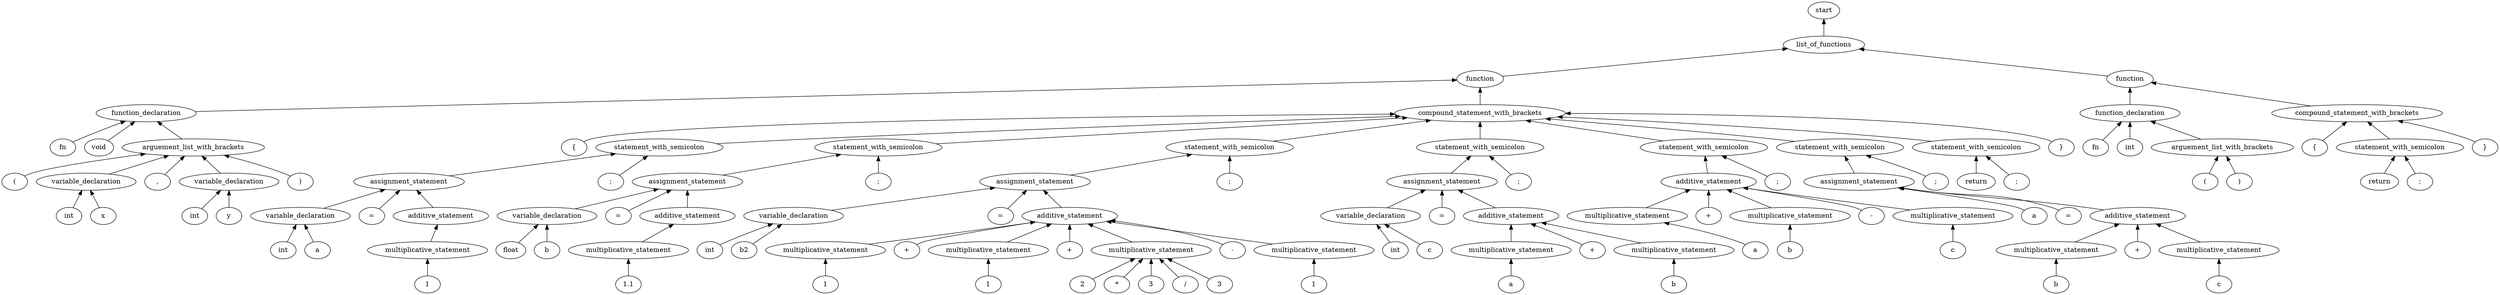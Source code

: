 digraph G {
edge [dir="back"]
114 [label="start"]
114 -> 100
100 [label="list_of_functions"]
100 -> 99
99 [label="function"]
99 -> 13
13 [label="function_declaration"]
13 -> 0
0 [label="fn"]
13 -> 1
1 [label="void"]
13 -> 6
6 [label="arguement_list_with_brackets"]
6 -> 2
2 [label="("]
6 -> 5
5 [label="variable_declaration"]
5 -> 3
3 [label="int"]
5 -> 4
4 [label="x"]
6 -> 7
7 [label=","]
6 -> 10
10 [label="variable_declaration"]
10 -> 8
8 [label="int"]
10 -> 9
9 [label="y"]
6 -> 11
11 [label=")"]
99 -> 25
25 [label="compound_statement_with_brackets"]
25 -> 14
14 [label="{"]
25 -> 24
24 [label="statement_with_semicolon"]
24 -> 23
23 [label="assignment_statement"]
23 -> 17
17 [label="variable_declaration"]
17 -> 15
15 [label="int"]
17 -> 16
16 [label="a"]
23 -> 18
18 [label="="]
23 -> 22
22 [label="additive_statement"]
22 -> 20
20 [label="multiplicative_statement"]
20 -> 19
19 [label="1"]
24 -> 21
21 [label=";"]
25 -> 35
35 [label="statement_with_semicolon"]
35 -> 34
34 [label="assignment_statement"]
34 -> 28
28 [label="variable_declaration"]
28 -> 26
26 [label="float"]
28 -> 27
27 [label="b"]
34 -> 29
29 [label="="]
34 -> 33
33 [label="additive_statement"]
33 -> 31
31 [label="multiplicative_statement"]
31 -> 30
30 [label="1.1"]
35 -> 32
32 [label=";"]
25 -> 58
58 [label="statement_with_semicolon"]
58 -> 57
57 [label="assignment_statement"]
57 -> 38
38 [label="variable_declaration"]
38 -> 36
36 [label="int"]
38 -> 37
37 [label="b2"]
57 -> 39
39 [label="="]
57 -> 43
43 [label="additive_statement"]
43 -> 41
41 [label="multiplicative_statement"]
41 -> 40
40 [label="1"]
43 -> 42
42 [label="+"]
43 -> 45
45 [label="multiplicative_statement"]
45 -> 44
44 [label="1"]
43 -> 46
46 [label="+"]
43 -> 48
48 [label="multiplicative_statement"]
48 -> 47
47 [label="2"]
48 -> 49
49 [label="*"]
48 -> 50
50 [label="3"]
48 -> 51
51 [label="/"]
48 -> 52
52 [label="3"]
43 -> 53
53 [label="-"]
43 -> 55
55 [label="multiplicative_statement"]
55 -> 54
54 [label="1"]
58 -> 56
56 [label=";"]
25 -> 71
71 [label="statement_with_semicolon"]
71 -> 70
70 [label="assignment_statement"]
70 -> 61
61 [label="variable_declaration"]
61 -> 59
59 [label="int"]
61 -> 60
60 [label="c"]
70 -> 62
62 [label="="]
70 -> 66
66 [label="additive_statement"]
66 -> 64
64 [label="multiplicative_statement"]
64 -> 63
63 [label="a"]
66 -> 65
65 [label="+"]
66 -> 68
68 [label="multiplicative_statement"]
68 -> 67
67 [label="b"]
71 -> 69
69 [label=";"]
25 -> 82
82 [label="statement_with_semicolon"]
82 -> 75
75 [label="additive_statement"]
75 -> 74
74 [label="multiplicative_statement"]
74 -> 72
72 [label="a"]
75 -> 73
73 [label="+"]
75 -> 77
77 [label="multiplicative_statement"]
77 -> 76
76 [label="b"]
75 -> 78
78 [label="-"]
75 -> 80
80 [label="multiplicative_statement"]
80 -> 79
79 [label="c"]
82 -> 81
81 [label=";"]
25 -> 93
93 [label="statement_with_semicolon"]
93 -> 92
92 [label="assignment_statement"]
92 -> 83
83 [label="a"]
92 -> 84
84 [label="="]
92 -> 88
88 [label="additive_statement"]
88 -> 86
86 [label="multiplicative_statement"]
86 -> 85
85 [label="b"]
88 -> 87
87 [label="+"]
88 -> 90
90 [label="multiplicative_statement"]
90 -> 89
89 [label="c"]
93 -> 91
91 [label=";"]
25 -> 96
96 [label="statement_with_semicolon"]
96 -> 94
94 [label="return"]
96 -> 95
95 [label=";"]
25 -> 97
97 [label="}"]
100 -> 113
113 [label="function"]
113 -> 106
106 [label="function_declaration"]
106 -> 98
98 [label="fn"]
106 -> 101
101 [label="int"]
106 -> 104
104 [label="arguement_list_with_brackets"]
104 -> 102
102 [label="("]
104 -> 103
103 [label=")"]
113 -> 111
111 [label="compound_statement_with_brackets"]
111 -> 107
107 [label="{"]
111 -> 110
110 [label="statement_with_semicolon"]
110 -> 108
108 [label="return"]
110 -> 109
109 [label=";"]
111 -> 112
112 [label="}"]
}